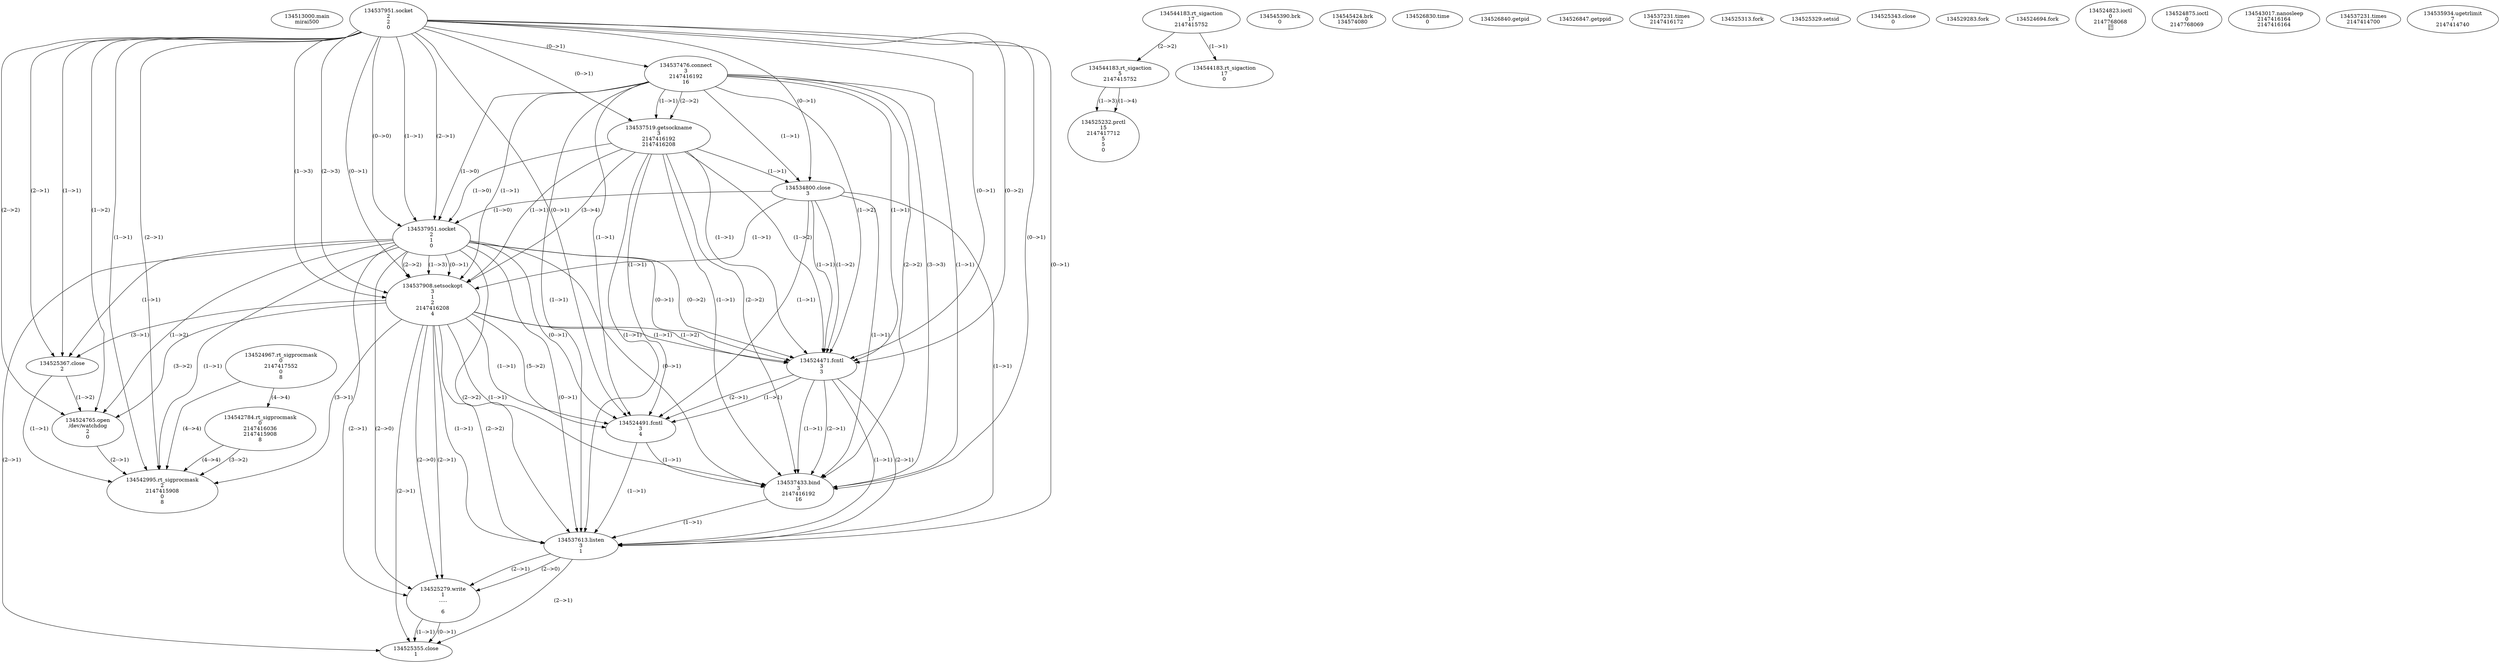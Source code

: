// Global SCDG with merge call
digraph {
	0 [label="134513000.main
mirai500"]
	1 [label="134524967.rt_sigprocmask
0
2147417552
0
8"]
	2 [label="134544183.rt_sigaction
17
2147415752"]
	3 [label="134544183.rt_sigaction
5
2147415752"]
	2 -> 3 [label="(2-->2)"]
	4 [label="134537951.socket
2
2
0"]
	5 [label="134537476.connect
3
2147416192
16"]
	4 -> 5 [label="(0-->1)"]
	6 [label="134537519.getsockname
3
2147416192
2147416208"]
	4 -> 6 [label="(0-->1)"]
	5 -> 6 [label="(1-->1)"]
	5 -> 6 [label="(2-->2)"]
	7 [label="134534800.close
3"]
	4 -> 7 [label="(0-->1)"]
	5 -> 7 [label="(1-->1)"]
	6 -> 7 [label="(1-->1)"]
	8 [label="134545390.brk
0"]
	9 [label="134545424.brk
134574080"]
	10 [label="134537951.socket
2
1
0"]
	4 -> 10 [label="(1-->1)"]
	4 -> 10 [label="(2-->1)"]
	4 -> 10 [label="(0-->0)"]
	5 -> 10 [label="(1-->0)"]
	6 -> 10 [label="(1-->0)"]
	7 -> 10 [label="(1-->0)"]
	11 [label="134537908.setsockopt
3
1
2
2147416208
4"]
	4 -> 11 [label="(0-->1)"]
	5 -> 11 [label="(1-->1)"]
	6 -> 11 [label="(1-->1)"]
	7 -> 11 [label="(1-->1)"]
	10 -> 11 [label="(0-->1)"]
	10 -> 11 [label="(2-->2)"]
	4 -> 11 [label="(1-->3)"]
	4 -> 11 [label="(2-->3)"]
	10 -> 11 [label="(1-->3)"]
	6 -> 11 [label="(3-->4)"]
	12 [label="134524471.fcntl
3
3"]
	4 -> 12 [label="(0-->1)"]
	5 -> 12 [label="(1-->1)"]
	6 -> 12 [label="(1-->1)"]
	7 -> 12 [label="(1-->1)"]
	10 -> 12 [label="(0-->1)"]
	11 -> 12 [label="(1-->1)"]
	4 -> 12 [label="(0-->2)"]
	5 -> 12 [label="(1-->2)"]
	6 -> 12 [label="(1-->2)"]
	7 -> 12 [label="(1-->2)"]
	10 -> 12 [label="(0-->2)"]
	11 -> 12 [label="(1-->2)"]
	13 [label="134524491.fcntl
3
4"]
	4 -> 13 [label="(0-->1)"]
	5 -> 13 [label="(1-->1)"]
	6 -> 13 [label="(1-->1)"]
	7 -> 13 [label="(1-->1)"]
	10 -> 13 [label="(0-->1)"]
	11 -> 13 [label="(1-->1)"]
	12 -> 13 [label="(1-->1)"]
	12 -> 13 [label="(2-->1)"]
	11 -> 13 [label="(5-->2)"]
	14 [label="134537433.bind
3
2147416192
16"]
	4 -> 14 [label="(0-->1)"]
	5 -> 14 [label="(1-->1)"]
	6 -> 14 [label="(1-->1)"]
	7 -> 14 [label="(1-->1)"]
	10 -> 14 [label="(0-->1)"]
	11 -> 14 [label="(1-->1)"]
	12 -> 14 [label="(1-->1)"]
	12 -> 14 [label="(2-->1)"]
	13 -> 14 [label="(1-->1)"]
	5 -> 14 [label="(2-->2)"]
	6 -> 14 [label="(2-->2)"]
	5 -> 14 [label="(3-->3)"]
	15 [label="134537613.listen
3
1"]
	4 -> 15 [label="(0-->1)"]
	5 -> 15 [label="(1-->1)"]
	6 -> 15 [label="(1-->1)"]
	7 -> 15 [label="(1-->1)"]
	10 -> 15 [label="(0-->1)"]
	11 -> 15 [label="(1-->1)"]
	12 -> 15 [label="(1-->1)"]
	12 -> 15 [label="(2-->1)"]
	13 -> 15 [label="(1-->1)"]
	14 -> 15 [label="(1-->1)"]
	10 -> 15 [label="(2-->2)"]
	11 -> 15 [label="(2-->2)"]
	16 [label="134526830.time
0"]
	17 [label="134526840.getpid
"]
	18 [label="134526847.getppid
"]
	19 [label="134537231.times
2147416172"]
	20 [label="134525232.prctl
15
2147417712
5
5
0"]
	3 -> 20 [label="(1-->3)"]
	3 -> 20 [label="(1-->4)"]
	21 [label="134525279.write
1
.....

6"]
	10 -> 21 [label="(2-->1)"]
	11 -> 21 [label="(2-->1)"]
	15 -> 21 [label="(2-->1)"]
	10 -> 21 [label="(2-->0)"]
	11 -> 21 [label="(2-->0)"]
	15 -> 21 [label="(2-->0)"]
	22 [label="134525313.fork
"]
	23 [label="134525329.setsid
"]
	24 [label="134525343.close
0"]
	25 [label="134525355.close
1"]
	10 -> 25 [label="(2-->1)"]
	11 -> 25 [label="(2-->1)"]
	15 -> 25 [label="(2-->1)"]
	21 -> 25 [label="(1-->1)"]
	21 -> 25 [label="(0-->1)"]
	26 [label="134525367.close
2"]
	4 -> 26 [label="(1-->1)"]
	4 -> 26 [label="(2-->1)"]
	10 -> 26 [label="(1-->1)"]
	11 -> 26 [label="(3-->1)"]
	27 [label="134529283.fork
"]
	28 [label="134524694.fork
"]
	29 [label="134524765.open
/dev/watchdog
2
0"]
	4 -> 29 [label="(1-->2)"]
	4 -> 29 [label="(2-->2)"]
	10 -> 29 [label="(1-->2)"]
	11 -> 29 [label="(3-->2)"]
	26 -> 29 [label="(1-->2)"]
	30 [label="134524823.ioctl
0
2147768068
"]
	31 [label="134524875.ioctl
0
2147768069
"]
	32 [label="134542784.rt_sigprocmask
0
2147416036
2147415908
8"]
	1 -> 32 [label="(4-->4)"]
	33 [label="134544183.rt_sigaction
17
0"]
	2 -> 33 [label="(1-->1)"]
	34 [label="134542995.rt_sigprocmask
2
2147415908
0
8"]
	4 -> 34 [label="(1-->1)"]
	4 -> 34 [label="(2-->1)"]
	10 -> 34 [label="(1-->1)"]
	11 -> 34 [label="(3-->1)"]
	26 -> 34 [label="(1-->1)"]
	29 -> 34 [label="(2-->1)"]
	32 -> 34 [label="(3-->2)"]
	1 -> 34 [label="(4-->4)"]
	32 -> 34 [label="(4-->4)"]
	35 [label="134543017.nanosleep
2147416164
2147416164"]
	36 [label="134537231.times
2147414700"]
	37 [label="134535934.ugetrlimit
7
2147414740"]
}
